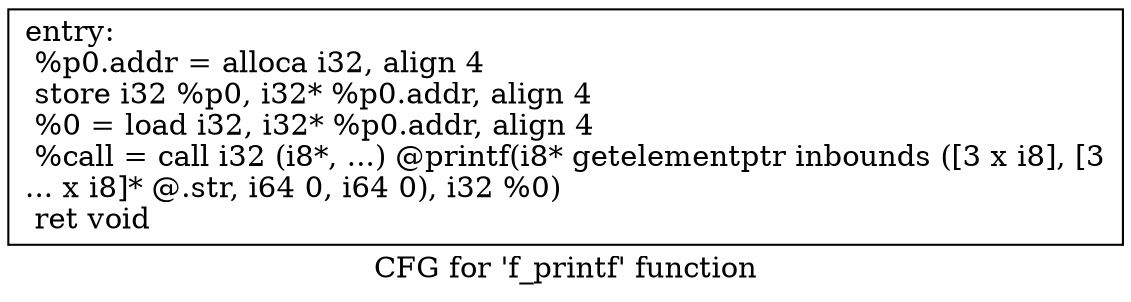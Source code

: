 digraph "CFG for 'f_printf' function" {
	label="CFG for 'f_printf' function";

	Node0x5603648fbc60 [shape=record,label="{entry:\l  %p0.addr = alloca i32, align 4\l  store i32 %p0, i32* %p0.addr, align 4\l  %0 = load i32, i32* %p0.addr, align 4\l  %call = call i32 (i8*, ...) @printf(i8* getelementptr inbounds ([3 x i8], [3\l... x i8]* @.str, i64 0, i64 0), i32 %0)\l  ret void\l}"];
}
